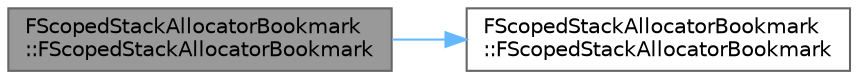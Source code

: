 digraph "FScopedStackAllocatorBookmark::FScopedStackAllocatorBookmark"
{
 // INTERACTIVE_SVG=YES
 // LATEX_PDF_SIZE
  bgcolor="transparent";
  edge [fontname=Helvetica,fontsize=10,labelfontname=Helvetica,labelfontsize=10];
  node [fontname=Helvetica,fontsize=10,shape=box,height=0.2,width=0.4];
  rankdir="LR";
  Node1 [id="Node000001",label="FScopedStackAllocatorBookmark\l::FScopedStackAllocatorBookmark",height=0.2,width=0.4,color="gray40", fillcolor="grey60", style="filled", fontcolor="black",tooltip=" "];
  Node1 -> Node2 [id="edge1_Node000001_Node000002",color="steelblue1",style="solid",tooltip=" "];
  Node2 [id="Node000002",label="FScopedStackAllocatorBookmark\l::FScopedStackAllocatorBookmark",height=0.2,width=0.4,color="grey40", fillcolor="white", style="filled",URL="$db/dcf/structFScopedStackAllocatorBookmark.html#ab89c21ab90edb6079f421301f95c83b8",tooltip=" "];
}
